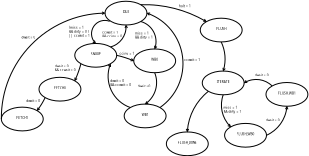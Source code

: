 <?xml version="1.0" encoding="UTF-8"?>
<dia:diagram xmlns:dia="http://www.lysator.liu.se/~alla/dia/">
  <dia:layer name="Background" visible="true" active="true">
    <dia:object type="Standard - Ellipse" version="0" id="O0">
      <dia:attribute name="obj_pos">
        <dia:point val="16.1,3.8"/>
      </dia:attribute>
      <dia:attribute name="obj_bb">
        <dia:rectangle val="16.05,3.75;24.7,8.7"/>
      </dia:attribute>
      <dia:attribute name="elem_corner">
        <dia:point val="16.1,3.8"/>
      </dia:attribute>
      <dia:attribute name="elem_width">
        <dia:real val="8.55"/>
      </dia:attribute>
      <dia:attribute name="elem_height">
        <dia:real val="4.85"/>
      </dia:attribute>
    </dia:object>
    <dia:object type="Standard - Text" version="1" id="O1">
      <dia:attribute name="obj_pos">
        <dia:point val="20.375,6.225"/>
      </dia:attribute>
      <dia:attribute name="obj_bb">
        <dia:rectangle val="19.655,5.63;21.095,7.178"/>
      </dia:attribute>
      <dia:attribute name="text">
        <dia:composite type="text">
          <dia:attribute name="string">
            <dia:string>#IDLE
#</dia:string>
          </dia:attribute>
          <dia:attribute name="font">
            <dia:font family="sans" style="0" name="Helvetica"/>
          </dia:attribute>
          <dia:attribute name="height">
            <dia:real val="0.8"/>
          </dia:attribute>
          <dia:attribute name="pos">
            <dia:point val="20.375,6.225"/>
          </dia:attribute>
          <dia:attribute name="color">
            <dia:color val="#000000"/>
          </dia:attribute>
          <dia:attribute name="alignment">
            <dia:enum val="1"/>
          </dia:attribute>
        </dia:composite>
      </dia:attribute>
      <dia:attribute name="valign">
        <dia:enum val="3"/>
      </dia:attribute>
      <dia:connections>
        <dia:connection handle="0" to="O0" connection="8"/>
      </dia:connections>
    </dia:object>
    <dia:object type="Standard - Ellipse" version="0" id="O2">
      <dia:attribute name="obj_pos">
        <dia:point val="21.96,13.54"/>
      </dia:attribute>
      <dia:attribute name="obj_bb">
        <dia:rectangle val="21.91,13.49;30.56,18.44"/>
      </dia:attribute>
      <dia:attribute name="elem_corner">
        <dia:point val="21.96,13.54"/>
      </dia:attribute>
      <dia:attribute name="elem_width">
        <dia:real val="8.55"/>
      </dia:attribute>
      <dia:attribute name="elem_height">
        <dia:real val="4.85"/>
      </dia:attribute>
    </dia:object>
    <dia:object type="Standard - Text" version="1" id="O3">
      <dia:attribute name="obj_pos">
        <dia:point val="26.235,15.965"/>
      </dia:attribute>
      <dia:attribute name="obj_bb">
        <dia:rectangle val="25.495,15.37;26.975,16.117"/>
      </dia:attribute>
      <dia:attribute name="text">
        <dia:composite type="text">
          <dia:attribute name="string">
            <dia:string>#WB0#</dia:string>
          </dia:attribute>
          <dia:attribute name="font">
            <dia:font family="sans" style="0" name="Helvetica"/>
          </dia:attribute>
          <dia:attribute name="height">
            <dia:real val="0.8"/>
          </dia:attribute>
          <dia:attribute name="pos">
            <dia:point val="26.235,15.965"/>
          </dia:attribute>
          <dia:attribute name="color">
            <dia:color val="#000000"/>
          </dia:attribute>
          <dia:attribute name="alignment">
            <dia:enum val="1"/>
          </dia:attribute>
        </dia:composite>
      </dia:attribute>
      <dia:attribute name="valign">
        <dia:enum val="3"/>
      </dia:attribute>
      <dia:connections>
        <dia:connection handle="0" to="O2" connection="8"/>
      </dia:connections>
    </dia:object>
    <dia:object type="Standard - Ellipse" version="0" id="O4">
      <dia:attribute name="obj_pos">
        <dia:point val="20.01,24.79"/>
      </dia:attribute>
      <dia:attribute name="obj_bb">
        <dia:rectangle val="19.96,24.74;28.61,29.69"/>
      </dia:attribute>
      <dia:attribute name="elem_corner">
        <dia:point val="20.01,24.79"/>
      </dia:attribute>
      <dia:attribute name="elem_width">
        <dia:real val="8.55"/>
      </dia:attribute>
      <dia:attribute name="elem_height">
        <dia:real val="4.85"/>
      </dia:attribute>
    </dia:object>
    <dia:object type="Standard - Text" version="1" id="O5">
      <dia:attribute name="obj_pos">
        <dia:point val="24.285,27.215"/>
      </dia:attribute>
      <dia:attribute name="obj_bb">
        <dia:rectangle val="23.544,26.62;25.026,27.367"/>
      </dia:attribute>
      <dia:attribute name="text">
        <dia:composite type="text">
          <dia:attribute name="string">
            <dia:string>#WB1#</dia:string>
          </dia:attribute>
          <dia:attribute name="font">
            <dia:font family="sans" style="0" name="Helvetica"/>
          </dia:attribute>
          <dia:attribute name="height">
            <dia:real val="0.8"/>
          </dia:attribute>
          <dia:attribute name="pos">
            <dia:point val="24.285,27.215"/>
          </dia:attribute>
          <dia:attribute name="color">
            <dia:color val="#000000"/>
          </dia:attribute>
          <dia:attribute name="alignment">
            <dia:enum val="1"/>
          </dia:attribute>
        </dia:composite>
      </dia:attribute>
      <dia:attribute name="valign">
        <dia:enum val="3"/>
      </dia:attribute>
      <dia:connections>
        <dia:connection handle="0" to="O4" connection="8"/>
      </dia:connections>
    </dia:object>
    <dia:object type="Standard - Ellipse" version="0" id="O6">
      <dia:attribute name="obj_pos">
        <dia:point val="2.62,19.33"/>
      </dia:attribute>
      <dia:attribute name="obj_bb">
        <dia:rectangle val="2.57,19.28;11.22,24.23"/>
      </dia:attribute>
      <dia:attribute name="elem_corner">
        <dia:point val="2.62,19.33"/>
      </dia:attribute>
      <dia:attribute name="elem_width">
        <dia:real val="8.55"/>
      </dia:attribute>
      <dia:attribute name="elem_height">
        <dia:real val="4.85"/>
      </dia:attribute>
    </dia:object>
    <dia:object type="Standard - Text" version="1" id="O7">
      <dia:attribute name="obj_pos">
        <dia:point val="6.895,21.755"/>
      </dia:attribute>
      <dia:attribute name="obj_bb">
        <dia:rectangle val="5.666,21.16;8.124,21.907"/>
      </dia:attribute>
      <dia:attribute name="text">
        <dia:composite type="text">
          <dia:attribute name="string">
            <dia:string>#FETCH0#</dia:string>
          </dia:attribute>
          <dia:attribute name="font">
            <dia:font family="sans" style="0" name="Helvetica"/>
          </dia:attribute>
          <dia:attribute name="height">
            <dia:real val="0.8"/>
          </dia:attribute>
          <dia:attribute name="pos">
            <dia:point val="6.895,21.755"/>
          </dia:attribute>
          <dia:attribute name="color">
            <dia:color val="#000000"/>
          </dia:attribute>
          <dia:attribute name="alignment">
            <dia:enum val="1"/>
          </dia:attribute>
        </dia:composite>
      </dia:attribute>
      <dia:attribute name="valign">
        <dia:enum val="3"/>
      </dia:attribute>
      <dia:connections>
        <dia:connection handle="0" to="O6" connection="8"/>
      </dia:connections>
    </dia:object>
    <dia:object type="Standard - Ellipse" version="0" id="O8">
      <dia:attribute name="obj_pos">
        <dia:point val="-5.07,25.42"/>
      </dia:attribute>
      <dia:attribute name="obj_bb">
        <dia:rectangle val="-5.12,25.37;3.53,30.32"/>
      </dia:attribute>
      <dia:attribute name="elem_corner">
        <dia:point val="-5.07,25.42"/>
      </dia:attribute>
      <dia:attribute name="elem_width">
        <dia:real val="8.55"/>
      </dia:attribute>
      <dia:attribute name="elem_height">
        <dia:real val="4.85"/>
      </dia:attribute>
    </dia:object>
    <dia:object type="Standard - Text" version="1" id="O9">
      <dia:attribute name="obj_pos">
        <dia:point val="-0.795,27.845"/>
      </dia:attribute>
      <dia:attribute name="obj_bb">
        <dia:rectangle val="-2.025,27.25;0.435,27.997"/>
      </dia:attribute>
      <dia:attribute name="text">
        <dia:composite type="text">
          <dia:attribute name="string">
            <dia:string>#FETCH1#</dia:string>
          </dia:attribute>
          <dia:attribute name="font">
            <dia:font family="sans" style="0" name="Helvetica"/>
          </dia:attribute>
          <dia:attribute name="height">
            <dia:real val="0.8"/>
          </dia:attribute>
          <dia:attribute name="pos">
            <dia:point val="-0.795,27.845"/>
          </dia:attribute>
          <dia:attribute name="color">
            <dia:color val="#000000"/>
          </dia:attribute>
          <dia:attribute name="alignment">
            <dia:enum val="1"/>
          </dia:attribute>
        </dia:composite>
      </dia:attribute>
      <dia:attribute name="valign">
        <dia:enum val="3"/>
      </dia:attribute>
      <dia:connections>
        <dia:connection handle="0" to="O8" connection="8"/>
      </dia:connections>
    </dia:object>
    <dia:object type="Standard - Ellipse" version="0" id="O10">
      <dia:attribute name="obj_pos">
        <dia:point val="35.54,7.26"/>
      </dia:attribute>
      <dia:attribute name="obj_bb">
        <dia:rectangle val="35.49,7.21;44.14,12.16"/>
      </dia:attribute>
      <dia:attribute name="elem_corner">
        <dia:point val="35.54,7.26"/>
      </dia:attribute>
      <dia:attribute name="elem_width">
        <dia:real val="8.55"/>
      </dia:attribute>
      <dia:attribute name="elem_height">
        <dia:real val="4.85"/>
      </dia:attribute>
    </dia:object>
    <dia:object type="Standard - Text" version="1" id="O11">
      <dia:attribute name="obj_pos">
        <dia:point val="39.815,9.685"/>
      </dia:attribute>
      <dia:attribute name="obj_bb">
        <dia:rectangle val="38.794,9.09;40.836,9.838"/>
      </dia:attribute>
      <dia:attribute name="text">
        <dia:composite type="text">
          <dia:attribute name="string">
            <dia:string>#FLUSH#</dia:string>
          </dia:attribute>
          <dia:attribute name="font">
            <dia:font family="sans" style="0" name="Helvetica"/>
          </dia:attribute>
          <dia:attribute name="height">
            <dia:real val="0.8"/>
          </dia:attribute>
          <dia:attribute name="pos">
            <dia:point val="39.815,9.685"/>
          </dia:attribute>
          <dia:attribute name="color">
            <dia:color val="#000000"/>
          </dia:attribute>
          <dia:attribute name="alignment">
            <dia:enum val="1"/>
          </dia:attribute>
        </dia:composite>
      </dia:attribute>
      <dia:attribute name="valign">
        <dia:enum val="3"/>
      </dia:attribute>
      <dia:connections>
        <dia:connection handle="0" to="O10" connection="8"/>
      </dia:connections>
    </dia:object>
    <dia:object type="Standard - Ellipse" version="0" id="O12">
      <dia:attribute name="obj_pos">
        <dia:point val="35.95,18.05"/>
      </dia:attribute>
      <dia:attribute name="obj_bb">
        <dia:rectangle val="35.9,18;44.55,22.95"/>
      </dia:attribute>
      <dia:attribute name="elem_corner">
        <dia:point val="35.95,18.05"/>
      </dia:attribute>
      <dia:attribute name="elem_width">
        <dia:real val="8.55"/>
      </dia:attribute>
      <dia:attribute name="elem_height">
        <dia:real val="4.85"/>
      </dia:attribute>
    </dia:object>
    <dia:object type="Standard - Text" version="1" id="O13">
      <dia:attribute name="obj_pos">
        <dia:point val="40.225,20.475"/>
      </dia:attribute>
      <dia:attribute name="obj_bb">
        <dia:rectangle val="38.932,19.88;41.517,20.628"/>
      </dia:attribute>
      <dia:attribute name="text">
        <dia:composite type="text">
          <dia:attribute name="string">
            <dia:string>#ITERATE#</dia:string>
          </dia:attribute>
          <dia:attribute name="font">
            <dia:font family="sans" style="0" name="Helvetica"/>
          </dia:attribute>
          <dia:attribute name="height">
            <dia:real val="0.8"/>
          </dia:attribute>
          <dia:attribute name="pos">
            <dia:point val="40.225,20.475"/>
          </dia:attribute>
          <dia:attribute name="color">
            <dia:color val="#000000"/>
          </dia:attribute>
          <dia:attribute name="alignment">
            <dia:enum val="1"/>
          </dia:attribute>
        </dia:composite>
      </dia:attribute>
      <dia:attribute name="valign">
        <dia:enum val="3"/>
      </dia:attribute>
      <dia:connections>
        <dia:connection handle="0" to="O12" connection="8"/>
      </dia:connections>
    </dia:object>
    <dia:object type="Standard - Ellipse" version="0" id="O14">
      <dia:attribute name="obj_pos">
        <dia:point val="40.51,28.74"/>
      </dia:attribute>
      <dia:attribute name="obj_bb">
        <dia:rectangle val="40.46,28.69;49.11,33.64"/>
      </dia:attribute>
      <dia:attribute name="elem_corner">
        <dia:point val="40.51,28.74"/>
      </dia:attribute>
      <dia:attribute name="elem_width">
        <dia:real val="8.55"/>
      </dia:attribute>
      <dia:attribute name="elem_height">
        <dia:real val="4.85"/>
      </dia:attribute>
    </dia:object>
    <dia:object type="Standard - Text" version="1" id="O15">
      <dia:attribute name="obj_pos">
        <dia:point val="44.785,31.165"/>
      </dia:attribute>
      <dia:attribute name="obj_bb">
        <dia:rectangle val="42.862,30.57;46.708,31.317"/>
      </dia:attribute>
      <dia:attribute name="text">
        <dia:composite type="text">
          <dia:attribute name="string">
            <dia:string>#FLUSH_WB0#</dia:string>
          </dia:attribute>
          <dia:attribute name="font">
            <dia:font family="sans" style="0" name="Helvetica"/>
          </dia:attribute>
          <dia:attribute name="height">
            <dia:real val="0.8"/>
          </dia:attribute>
          <dia:attribute name="pos">
            <dia:point val="44.785,31.165"/>
          </dia:attribute>
          <dia:attribute name="color">
            <dia:color val="#000000"/>
          </dia:attribute>
          <dia:attribute name="alignment">
            <dia:enum val="1"/>
          </dia:attribute>
        </dia:composite>
      </dia:attribute>
      <dia:attribute name="valign">
        <dia:enum val="3"/>
      </dia:attribute>
      <dia:connections>
        <dia:connection handle="0" to="O14" connection="8"/>
      </dia:connections>
    </dia:object>
    <dia:object type="Standard - Ellipse" version="0" id="O16">
      <dia:attribute name="obj_pos">
        <dia:point val="48.96,20.39"/>
      </dia:attribute>
      <dia:attribute name="obj_bb">
        <dia:rectangle val="48.91,20.34;57.56,25.29"/>
      </dia:attribute>
      <dia:attribute name="elem_corner">
        <dia:point val="48.96,20.39"/>
      </dia:attribute>
      <dia:attribute name="elem_width">
        <dia:real val="8.55"/>
      </dia:attribute>
      <dia:attribute name="elem_height">
        <dia:real val="4.85"/>
      </dia:attribute>
    </dia:object>
    <dia:object type="Standard - Text" version="1" id="O17">
      <dia:attribute name="obj_pos">
        <dia:point val="53.235,22.815"/>
      </dia:attribute>
      <dia:attribute name="obj_bb">
        <dia:rectangle val="51.311,22.22;55.159,22.968"/>
      </dia:attribute>
      <dia:attribute name="text">
        <dia:composite type="text">
          <dia:attribute name="string">
            <dia:string>#FLUSH_WB1#</dia:string>
          </dia:attribute>
          <dia:attribute name="font">
            <dia:font family="sans" style="0" name="Helvetica"/>
          </dia:attribute>
          <dia:attribute name="height">
            <dia:real val="0.8"/>
          </dia:attribute>
          <dia:attribute name="pos">
            <dia:point val="53.235,22.815"/>
          </dia:attribute>
          <dia:attribute name="color">
            <dia:color val="#000000"/>
          </dia:attribute>
          <dia:attribute name="alignment">
            <dia:enum val="1"/>
          </dia:attribute>
        </dia:composite>
      </dia:attribute>
      <dia:attribute name="valign">
        <dia:enum val="3"/>
      </dia:attribute>
      <dia:connections>
        <dia:connection handle="0" to="O16" connection="8"/>
      </dia:connections>
    </dia:object>
    <dia:object type="Standard - Ellipse" version="0" id="O18">
      <dia:attribute name="obj_pos">
        <dia:point val="28.62,30.48"/>
      </dia:attribute>
      <dia:attribute name="obj_bb">
        <dia:rectangle val="28.57,30.43;37.22,35.38"/>
      </dia:attribute>
      <dia:attribute name="elem_corner">
        <dia:point val="28.62,30.48"/>
      </dia:attribute>
      <dia:attribute name="elem_width">
        <dia:real val="8.55"/>
      </dia:attribute>
      <dia:attribute name="elem_height">
        <dia:real val="4.85"/>
      </dia:attribute>
    </dia:object>
    <dia:object type="Standard - Text" version="1" id="O19">
      <dia:attribute name="obj_pos">
        <dia:point val="32.895,32.905"/>
      </dia:attribute>
      <dia:attribute name="obj_bb">
        <dia:rectangle val="30.774,32.31;35.016,33.057"/>
      </dia:attribute>
      <dia:attribute name="text">
        <dia:composite type="text">
          <dia:attribute name="string">
            <dia:string>#FLUSH_DONE#</dia:string>
          </dia:attribute>
          <dia:attribute name="font">
            <dia:font family="sans" style="0" name="Helvetica"/>
          </dia:attribute>
          <dia:attribute name="height">
            <dia:real val="0.8"/>
          </dia:attribute>
          <dia:attribute name="pos">
            <dia:point val="32.895,32.905"/>
          </dia:attribute>
          <dia:attribute name="color">
            <dia:color val="#000000"/>
          </dia:attribute>
          <dia:attribute name="alignment">
            <dia:enum val="1"/>
          </dia:attribute>
        </dia:composite>
      </dia:attribute>
      <dia:attribute name="valign">
        <dia:enum val="3"/>
      </dia:attribute>
      <dia:connections>
        <dia:connection handle="0" to="O18" connection="8"/>
      </dia:connections>
    </dia:object>
    <dia:object type="Standard - Arc" version="0" id="O20">
      <dia:attribute name="obj_pos">
        <dia:point val="23.398,7.94"/>
      </dia:attribute>
      <dia:attribute name="obj_bb">
        <dia:rectangle val="23.331,7.873;26.779,13.607"/>
      </dia:attribute>
      <dia:attribute name="conn_endpoints">
        <dia:point val="23.398,7.94"/>
        <dia:point val="26.235,13.54"/>
      </dia:attribute>
      <dia:attribute name="curve_distance">
        <dia:real val="-1.385"/>
      </dia:attribute>
      <dia:attribute name="end_arrow">
        <dia:enum val="1"/>
      </dia:attribute>
      <dia:attribute name="end_arrow_length">
        <dia:real val="0.5"/>
      </dia:attribute>
      <dia:attribute name="end_arrow_width">
        <dia:real val="0.5"/>
      </dia:attribute>
      <dia:connections>
        <dia:connection handle="0" to="O0" connection="7"/>
        <dia:connection handle="1" to="O2" connection="1"/>
      </dia:connections>
    </dia:object>
    <dia:object type="Standard - Arc" version="0" id="O21">
      <dia:attribute name="obj_pos">
        <dia:point val="23.398,4.51"/>
      </dia:attribute>
      <dia:attribute name="obj_bb">
        <dia:rectangle val="23.337,4.449;36.853,8.031"/>
      </dia:attribute>
      <dia:attribute name="conn_endpoints">
        <dia:point val="23.398,4.51"/>
        <dia:point val="36.792,7.97"/>
      </dia:attribute>
      <dia:attribute name="curve_distance">
        <dia:real val="-0.986"/>
      </dia:attribute>
      <dia:attribute name="end_arrow">
        <dia:enum val="1"/>
      </dia:attribute>
      <dia:attribute name="end_arrow_length">
        <dia:real val="0.5"/>
      </dia:attribute>
      <dia:attribute name="end_arrow_width">
        <dia:real val="0.5"/>
      </dia:attribute>
      <dia:connections>
        <dia:connection handle="0" to="O0" connection="2"/>
        <dia:connection handle="1" to="O10" connection="0"/>
      </dia:connections>
    </dia:object>
    <dia:object type="Standard - Arc" version="0" id="O22">
      <dia:attribute name="obj_pos">
        <dia:point val="17.05,7.9"/>
      </dia:attribute>
      <dia:attribute name="obj_bb">
        <dia:rectangle val="13.291,7.663;17.119,12.484"/>
      </dia:attribute>
      <dia:attribute name="conn_endpoints">
        <dia:point val="17.05,7.9"/>
        <dia:point val="14.2,12.415"/>
      </dia:attribute>
      <dia:attribute name="curve_distance">
        <dia:real val="2.205"/>
      </dia:attribute>
      <dia:attribute name="end_arrow">
        <dia:enum val="1"/>
      </dia:attribute>
      <dia:attribute name="end_arrow_length">
        <dia:real val="0.5"/>
      </dia:attribute>
      <dia:attribute name="end_arrow_width">
        <dia:real val="0.5"/>
      </dia:attribute>
      <dia:connections>
        <dia:connection handle="1" to="O42" connection="1"/>
      </dia:connections>
    </dia:object>
    <dia:object type="Standard - Arc" version="0" id="O23">
      <dia:attribute name="obj_pos">
        <dia:point val="26.235,18.39"/>
      </dia:attribute>
      <dia:attribute name="obj_bb">
        <dia:rectangle val="24.223,18.328;26.678,24.852"/>
      </dia:attribute>
      <dia:attribute name="conn_endpoints">
        <dia:point val="26.235,18.39"/>
        <dia:point val="24.285,24.79"/>
      </dia:attribute>
      <dia:attribute name="curve_distance">
        <dia:real val="-1.189"/>
      </dia:attribute>
      <dia:attribute name="end_arrow">
        <dia:enum val="1"/>
      </dia:attribute>
      <dia:attribute name="end_arrow_length">
        <dia:real val="0.5"/>
      </dia:attribute>
      <dia:attribute name="end_arrow_width">
        <dia:real val="0.5"/>
      </dia:attribute>
      <dia:connections>
        <dia:connection handle="0" to="O2" connection="6"/>
        <dia:connection handle="1" to="O4" connection="1"/>
      </dia:connections>
    </dia:object>
    <dia:object type="Standard - Arc" version="0" id="O24">
      <dia:attribute name="obj_pos">
        <dia:point val="21.262,25.5"/>
      </dia:attribute>
      <dia:attribute name="obj_bb">
        <dia:rectangle val="16.666,16.489;21.328,25.566"/>
      </dia:attribute>
      <dia:attribute name="conn_endpoints">
        <dia:point val="21.262,25.5"/>
        <dia:point val="17.223,16.555"/>
      </dia:attribute>
      <dia:attribute name="curve_distance">
        <dia:real val="-2.109"/>
      </dia:attribute>
      <dia:attribute name="end_arrow">
        <dia:enum val="1"/>
      </dia:attribute>
      <dia:attribute name="end_arrow_length">
        <dia:real val="0.5"/>
      </dia:attribute>
      <dia:attribute name="end_arrow_width">
        <dia:real val="0.5"/>
      </dia:attribute>
      <dia:connections>
        <dia:connection handle="0" to="O4" connection="0"/>
        <dia:connection handle="1" to="O42" connection="7"/>
      </dia:connections>
    </dia:object>
    <dia:object type="Standard - Arc" version="0" id="O25">
      <dia:attribute name="obj_pos">
        <dia:point val="3.872,23.47"/>
      </dia:attribute>
      <dia:attribute name="obj_bb">
        <dia:rectangle val="2.159,23.401;3.941,26.199"/>
      </dia:attribute>
      <dia:attribute name="conn_endpoints">
        <dia:point val="3.872,23.47"/>
        <dia:point val="2.228,26.13"/>
      </dia:attribute>
      <dia:attribute name="curve_distance">
        <dia:real val="-0.083"/>
      </dia:attribute>
      <dia:attribute name="end_arrow">
        <dia:enum val="1"/>
      </dia:attribute>
      <dia:attribute name="end_arrow_length">
        <dia:real val="0.5"/>
      </dia:attribute>
      <dia:attribute name="end_arrow_width">
        <dia:real val="0.5"/>
      </dia:attribute>
      <dia:connections>
        <dia:connection handle="0" to="O6" connection="5"/>
        <dia:connection handle="1" to="O8" connection="2"/>
      </dia:connections>
    </dia:object>
    <dia:object type="Standard - Arc" version="0" id="O26">
      <dia:attribute name="obj_pos">
        <dia:point val="-5.07,27.845"/>
      </dia:attribute>
      <dia:attribute name="obj_bb">
        <dia:rectangle val="-5.141,5.902;16.171,27.916"/>
      </dia:attribute>
      <dia:attribute name="conn_endpoints">
        <dia:point val="-5.07,27.845"/>
        <dia:point val="16.1,6.225"/>
      </dia:attribute>
      <dia:attribute name="curve_distance">
        <dia:real val="-6.252"/>
      </dia:attribute>
      <dia:attribute name="end_arrow">
        <dia:enum val="1"/>
      </dia:attribute>
      <dia:attribute name="end_arrow_length">
        <dia:real val="0.5"/>
      </dia:attribute>
      <dia:attribute name="end_arrow_width">
        <dia:real val="0.5"/>
      </dia:attribute>
      <dia:connections>
        <dia:connection handle="0" to="O8" connection="3"/>
        <dia:connection handle="1" to="O0" connection="3"/>
      </dia:connections>
    </dia:object>
    <dia:object type="Standard - Arc" version="0" id="O27">
      <dia:attribute name="obj_pos">
        <dia:point val="39.815,12.11"/>
      </dia:attribute>
      <dia:attribute name="obj_bb">
        <dia:rectangle val="39.762,12.057;40.742,18.103"/>
      </dia:attribute>
      <dia:attribute name="conn_endpoints">
        <dia:point val="39.815,12.11"/>
        <dia:point val="40.225,18.05"/>
      </dia:attribute>
      <dia:attribute name="curve_distance">
        <dia:real val="-0.57"/>
      </dia:attribute>
      <dia:attribute name="end_arrow">
        <dia:enum val="1"/>
      </dia:attribute>
      <dia:attribute name="end_arrow_length">
        <dia:real val="0.5"/>
      </dia:attribute>
      <dia:attribute name="end_arrow_width">
        <dia:real val="0.5"/>
      </dia:attribute>
      <dia:connections>
        <dia:connection handle="0" to="O10" connection="6"/>
        <dia:connection handle="1" to="O12" connection="1"/>
      </dia:connections>
    </dia:object>
    <dia:object type="Standard - Arc" version="0" id="O28">
      <dia:attribute name="obj_pos">
        <dia:point val="40.225,22.9"/>
      </dia:attribute>
      <dia:attribute name="obj_bb">
        <dia:rectangle val="39.807,22.84;41.822,29.51"/>
      </dia:attribute>
      <dia:attribute name="conn_endpoints">
        <dia:point val="40.225,22.9"/>
        <dia:point val="41.762,29.45"/>
      </dia:attribute>
      <dia:attribute name="curve_distance">
        <dia:real val="1"/>
      </dia:attribute>
      <dia:attribute name="end_arrow">
        <dia:enum val="1"/>
      </dia:attribute>
      <dia:attribute name="end_arrow_length">
        <dia:real val="0.5"/>
      </dia:attribute>
      <dia:attribute name="end_arrow_width">
        <dia:real val="0.5"/>
      </dia:attribute>
      <dia:connections>
        <dia:connection handle="0" to="O12" connection="6"/>
        <dia:connection handle="1" to="O14" connection="0"/>
      </dia:connections>
    </dia:object>
    <dia:object type="Standard - Arc" version="0" id="O29">
      <dia:attribute name="obj_pos">
        <dia:point val="49.06,31.165"/>
      </dia:attribute>
      <dia:attribute name="obj_bb">
        <dia:rectangle val="48.99,25.17;53.515,31.235"/>
      </dia:attribute>
      <dia:attribute name="conn_endpoints">
        <dia:point val="49.06,31.165"/>
        <dia:point val="53.235,25.24"/>
      </dia:attribute>
      <dia:attribute name="curve_distance">
        <dia:real val="1"/>
      </dia:attribute>
      <dia:attribute name="end_arrow">
        <dia:enum val="1"/>
      </dia:attribute>
      <dia:attribute name="end_arrow_length">
        <dia:real val="0.5"/>
      </dia:attribute>
      <dia:attribute name="end_arrow_width">
        <dia:real val="0.5"/>
      </dia:attribute>
      <dia:connections>
        <dia:connection handle="0" to="O14" connection="4"/>
        <dia:connection handle="1" to="O16" connection="6"/>
      </dia:connections>
    </dia:object>
    <dia:object type="Standard - Arc" version="0" id="O30">
      <dia:attribute name="obj_pos">
        <dia:point val="50.212,21.1"/>
      </dia:attribute>
      <dia:attribute name="obj_bb">
        <dia:rectangle val="44.445,19.716;50.267,21.155"/>
      </dia:attribute>
      <dia:attribute name="conn_endpoints">
        <dia:point val="50.212,21.1"/>
        <dia:point val="44.5,20.475"/>
      </dia:attribute>
      <dia:attribute name="curve_distance">
        <dia:real val="1"/>
      </dia:attribute>
      <dia:attribute name="end_arrow">
        <dia:enum val="1"/>
      </dia:attribute>
      <dia:attribute name="end_arrow_length">
        <dia:real val="0.5"/>
      </dia:attribute>
      <dia:attribute name="end_arrow_width">
        <dia:real val="0.5"/>
      </dia:attribute>
      <dia:connections>
        <dia:connection handle="0" to="O16" connection="0"/>
        <dia:connection handle="1" to="O12" connection="4"/>
      </dia:connections>
    </dia:object>
    <dia:object type="Standard - Arc" version="0" id="O31">
      <dia:attribute name="obj_pos">
        <dia:point val="37.202,22.19"/>
      </dia:attribute>
      <dia:attribute name="obj_bb">
        <dia:rectangle val="32.603,22.122;37.27,30.547"/>
      </dia:attribute>
      <dia:attribute name="conn_endpoints">
        <dia:point val="37.202,22.19"/>
        <dia:point val="32.895,30.48"/>
      </dia:attribute>
      <dia:attribute name="curve_distance">
        <dia:real val="1"/>
      </dia:attribute>
      <dia:attribute name="end_arrow">
        <dia:enum val="1"/>
      </dia:attribute>
      <dia:attribute name="end_arrow_length">
        <dia:real val="0.5"/>
      </dia:attribute>
      <dia:attribute name="end_arrow_width">
        <dia:real val="0.5"/>
      </dia:attribute>
      <dia:connections>
        <dia:connection handle="0" to="O12" connection="5"/>
        <dia:connection handle="1" to="O18" connection="1"/>
      </dia:connections>
    </dia:object>
    <dia:object type="Standard - Text" version="1" id="O32">
      <dia:attribute name="obj_pos">
        <dia:point val="22.75,21.4"/>
      </dia:attribute>
      <dia:attribute name="obj_bb">
        <dia:rectangle val="22.75,20.786;25.659,21.59"/>
      </dia:attribute>
      <dia:attribute name="text">
        <dia:composite type="text">
          <dia:attribute name="string">
            <dia:string>#dwait =0#</dia:string>
          </dia:attribute>
          <dia:attribute name="font">
            <dia:font family="sans" style="0" name="Helvetica"/>
          </dia:attribute>
          <dia:attribute name="height">
            <dia:real val="0.8"/>
          </dia:attribute>
          <dia:attribute name="pos">
            <dia:point val="22.75,21.4"/>
          </dia:attribute>
          <dia:attribute name="color">
            <dia:color val="#000000"/>
          </dia:attribute>
          <dia:attribute name="alignment">
            <dia:enum val="0"/>
          </dia:attribute>
        </dia:composite>
      </dia:attribute>
      <dia:attribute name="valign">
        <dia:enum val="3"/>
      </dia:attribute>
    </dia:object>
    <dia:object type="Standard - Text" version="1" id="O33">
      <dia:attribute name="obj_pos">
        <dia:point val="17.15,20.3"/>
      </dia:attribute>
      <dia:attribute name="obj_bb">
        <dia:rectangle val="17.15,19.705;21.745,21.253"/>
      </dia:attribute>
      <dia:attribute name="text">
        <dia:composite type="text">
          <dia:attribute name="string">
            <dia:string>#dwait = 0 
&amp;&amp; ccwait = 0#</dia:string>
          </dia:attribute>
          <dia:attribute name="font">
            <dia:font family="sans" style="0" name="Helvetica"/>
          </dia:attribute>
          <dia:attribute name="height">
            <dia:real val="0.8"/>
          </dia:attribute>
          <dia:attribute name="pos">
            <dia:point val="17.15,20.3"/>
          </dia:attribute>
          <dia:attribute name="color">
            <dia:color val="#000000"/>
          </dia:attribute>
          <dia:attribute name="alignment">
            <dia:enum val="0"/>
          </dia:attribute>
        </dia:composite>
      </dia:attribute>
      <dia:attribute name="valign">
        <dia:enum val="3"/>
      </dia:attribute>
    </dia:object>
    <dia:object type="Standard - Text" version="1" id="O34">
      <dia:attribute name="obj_pos">
        <dia:point val="0.01,24.385"/>
      </dia:attribute>
      <dia:attribute name="obj_bb">
        <dia:rectangle val="0.01,23.79;3.103,24.538"/>
      </dia:attribute>
      <dia:attribute name="text">
        <dia:composite type="text">
          <dia:attribute name="string">
            <dia:string>#dwait = 0#</dia:string>
          </dia:attribute>
          <dia:attribute name="font">
            <dia:font family="sans" style="0" name="Helvetica"/>
          </dia:attribute>
          <dia:attribute name="height">
            <dia:real val="0.8"/>
          </dia:attribute>
          <dia:attribute name="pos">
            <dia:point val="0.01,24.385"/>
          </dia:attribute>
          <dia:attribute name="color">
            <dia:color val="#000000"/>
          </dia:attribute>
          <dia:attribute name="alignment">
            <dia:enum val="0"/>
          </dia:attribute>
        </dia:composite>
      </dia:attribute>
      <dia:attribute name="valign">
        <dia:enum val="3"/>
      </dia:attribute>
    </dia:object>
    <dia:object type="Standard - Text" version="1" id="O35">
      <dia:attribute name="obj_pos">
        <dia:point val="-0.98,11.425"/>
      </dia:attribute>
      <dia:attribute name="obj_bb">
        <dia:rectangle val="-0.98,10.83;2.112,11.578"/>
      </dia:attribute>
      <dia:attribute name="text">
        <dia:composite type="text">
          <dia:attribute name="string">
            <dia:string>#dwait = 0#</dia:string>
          </dia:attribute>
          <dia:attribute name="font">
            <dia:font family="sans" style="0" name="Helvetica"/>
          </dia:attribute>
          <dia:attribute name="height">
            <dia:real val="0.8"/>
          </dia:attribute>
          <dia:attribute name="pos">
            <dia:point val="-0.98,11.425"/>
          </dia:attribute>
          <dia:attribute name="color">
            <dia:color val="#000000"/>
          </dia:attribute>
          <dia:attribute name="alignment">
            <dia:enum val="0"/>
          </dia:attribute>
        </dia:composite>
      </dia:attribute>
      <dia:attribute name="valign">
        <dia:enum val="3"/>
      </dia:attribute>
    </dia:object>
    <dia:object type="Standard - Text" version="1" id="O36">
      <dia:attribute name="obj_pos">
        <dia:point val="22.2,10.6"/>
      </dia:attribute>
      <dia:attribute name="obj_bb">
        <dia:rectangle val="22.2,10.005;26.23,11.553"/>
      </dia:attribute>
      <dia:attribute name="text">
        <dia:composite type="text">
          <dia:attribute name="string">
            <dia:string>#miss = 1
&amp;&amp; dirty = 1#</dia:string>
          </dia:attribute>
          <dia:attribute name="font">
            <dia:font family="sans" style="0" name="Helvetica"/>
          </dia:attribute>
          <dia:attribute name="height">
            <dia:real val="0.8"/>
          </dia:attribute>
          <dia:attribute name="pos">
            <dia:point val="22.2,10.6"/>
          </dia:attribute>
          <dia:attribute name="color">
            <dia:color val="#000000"/>
          </dia:attribute>
          <dia:attribute name="alignment">
            <dia:enum val="0"/>
          </dia:attribute>
        </dia:composite>
      </dia:attribute>
      <dia:attribute name="valign">
        <dia:enum val="3"/>
      </dia:attribute>
    </dia:object>
    <dia:object type="Standard - Text" version="1" id="O37">
      <dia:attribute name="obj_pos">
        <dia:point val="8.76,9.435"/>
      </dia:attribute>
      <dia:attribute name="obj_bb">
        <dia:rectangle val="8.76,8.84;13.238,11.188"/>
      </dia:attribute>
      <dia:attribute name="text">
        <dia:composite type="text">
          <dia:attribute name="string">
            <dia:string>#(miss = 1
&amp;&amp; dirty = 0 )
|| ccwait = 1#</dia:string>
          </dia:attribute>
          <dia:attribute name="font">
            <dia:font family="sans" style="0" name="Helvetica"/>
          </dia:attribute>
          <dia:attribute name="height">
            <dia:real val="0.8"/>
          </dia:attribute>
          <dia:attribute name="pos">
            <dia:point val="8.76,9.435"/>
          </dia:attribute>
          <dia:attribute name="color">
            <dia:color val="#000000"/>
          </dia:attribute>
          <dia:attribute name="alignment">
            <dia:enum val="0"/>
          </dia:attribute>
        </dia:composite>
      </dia:attribute>
      <dia:attribute name="valign">
        <dia:enum val="3"/>
      </dia:attribute>
    </dia:object>
    <dia:object type="Standard - Text" version="1" id="O38">
      <dia:attribute name="obj_pos">
        <dia:point val="31.2,5.05"/>
      </dia:attribute>
      <dia:attribute name="obj_bb">
        <dia:rectangle val="31.2,4.455;33.773,5.202"/>
      </dia:attribute>
      <dia:attribute name="text">
        <dia:composite type="text">
          <dia:attribute name="string">
            <dia:string>#halt = 1#</dia:string>
          </dia:attribute>
          <dia:attribute name="font">
            <dia:font family="sans" style="0" name="Helvetica"/>
          </dia:attribute>
          <dia:attribute name="height">
            <dia:real val="0.8"/>
          </dia:attribute>
          <dia:attribute name="pos">
            <dia:point val="31.2,5.05"/>
          </dia:attribute>
          <dia:attribute name="color">
            <dia:color val="#000000"/>
          </dia:attribute>
          <dia:attribute name="alignment">
            <dia:enum val="0"/>
          </dia:attribute>
        </dia:composite>
      </dia:attribute>
      <dia:attribute name="valign">
        <dia:enum val="3"/>
      </dia:attribute>
    </dia:object>
    <dia:object type="Standard - Text" version="1" id="O39">
      <dia:attribute name="obj_pos">
        <dia:point val="48.9,28.35"/>
      </dia:attribute>
      <dia:attribute name="obj_bb">
        <dia:rectangle val="48.9,27.736;52.011,28.54"/>
      </dia:attribute>
      <dia:attribute name="text">
        <dia:composite type="text">
          <dia:attribute name="string">
            <dia:string>#dwait = 0#</dia:string>
          </dia:attribute>
          <dia:attribute name="font">
            <dia:font family="sans" style="0" name="Helvetica"/>
          </dia:attribute>
          <dia:attribute name="height">
            <dia:real val="0.8"/>
          </dia:attribute>
          <dia:attribute name="pos">
            <dia:point val="48.9,28.35"/>
          </dia:attribute>
          <dia:attribute name="color">
            <dia:color val="#000000"/>
          </dia:attribute>
          <dia:attribute name="alignment">
            <dia:enum val="0"/>
          </dia:attribute>
        </dia:composite>
      </dia:attribute>
      <dia:attribute name="valign">
        <dia:enum val="3"/>
      </dia:attribute>
    </dia:object>
    <dia:object type="Standard - Text" version="1" id="O40">
      <dia:attribute name="obj_pos">
        <dia:point val="46.65,19.15"/>
      </dia:attribute>
      <dia:attribute name="obj_bb">
        <dia:rectangle val="46.65,18.536;49.761,19.34"/>
      </dia:attribute>
      <dia:attribute name="text">
        <dia:composite type="text">
          <dia:attribute name="string">
            <dia:string>#dwait = 0#</dia:string>
          </dia:attribute>
          <dia:attribute name="font">
            <dia:font family="sans" style="0" name="Helvetica"/>
          </dia:attribute>
          <dia:attribute name="height">
            <dia:real val="0.8"/>
          </dia:attribute>
          <dia:attribute name="pos">
            <dia:point val="46.65,19.15"/>
          </dia:attribute>
          <dia:attribute name="color">
            <dia:color val="#000000"/>
          </dia:attribute>
          <dia:attribute name="alignment">
            <dia:enum val="0"/>
          </dia:attribute>
        </dia:composite>
      </dia:attribute>
      <dia:attribute name="valign">
        <dia:enum val="3"/>
      </dia:attribute>
    </dia:object>
    <dia:object type="Standard - Text" version="1" id="O41">
      <dia:attribute name="obj_pos">
        <dia:point val="40.3,25.75"/>
      </dia:attribute>
      <dia:attribute name="obj_bb">
        <dia:rectangle val="40.3,25.155;44.33,26.703"/>
      </dia:attribute>
      <dia:attribute name="text">
        <dia:composite type="text">
          <dia:attribute name="string">
            <dia:string>#miss = 1
&amp;&amp; dirty = 1#</dia:string>
          </dia:attribute>
          <dia:attribute name="font">
            <dia:font family="sans" style="0" name="Helvetica"/>
          </dia:attribute>
          <dia:attribute name="height">
            <dia:real val="0.8"/>
          </dia:attribute>
          <dia:attribute name="pos">
            <dia:point val="40.3,25.75"/>
          </dia:attribute>
          <dia:attribute name="color">
            <dia:color val="#000000"/>
          </dia:attribute>
          <dia:attribute name="alignment">
            <dia:enum val="0"/>
          </dia:attribute>
        </dia:composite>
      </dia:attribute>
      <dia:attribute name="valign">
        <dia:enum val="3"/>
      </dia:attribute>
    </dia:object>
    <dia:object type="Standard - Ellipse" version="0" id="O42">
      <dia:attribute name="obj_pos">
        <dia:point val="9.925,12.415"/>
      </dia:attribute>
      <dia:attribute name="obj_bb">
        <dia:rectangle val="9.875,12.365;18.525,17.315"/>
      </dia:attribute>
      <dia:attribute name="elem_corner">
        <dia:point val="9.925,12.415"/>
      </dia:attribute>
      <dia:attribute name="elem_width">
        <dia:real val="8.55"/>
      </dia:attribute>
      <dia:attribute name="elem_height">
        <dia:real val="4.85"/>
      </dia:attribute>
    </dia:object>
    <dia:object type="Standard - Text" version="1" id="O43">
      <dia:attribute name="obj_pos">
        <dia:point val="14.2,14.84"/>
      </dia:attribute>
      <dia:attribute name="obj_bb">
        <dia:rectangle val="13.062,14.245;15.338,14.992"/>
      </dia:attribute>
      <dia:attribute name="text">
        <dia:composite type="text">
          <dia:attribute name="string">
            <dia:string>#SNOOP#</dia:string>
          </dia:attribute>
          <dia:attribute name="font">
            <dia:font family="sans" style="0" name="Helvetica"/>
          </dia:attribute>
          <dia:attribute name="height">
            <dia:real val="0.8"/>
          </dia:attribute>
          <dia:attribute name="pos">
            <dia:point val="14.2,14.84"/>
          </dia:attribute>
          <dia:attribute name="color">
            <dia:color val="#000000"/>
          </dia:attribute>
          <dia:attribute name="alignment">
            <dia:enum val="1"/>
          </dia:attribute>
        </dia:composite>
      </dia:attribute>
      <dia:attribute name="valign">
        <dia:enum val="3"/>
      </dia:attribute>
      <dia:connections>
        <dia:connection handle="0" to="O42" connection="8"/>
      </dia:connections>
    </dia:object>
    <dia:object type="Standard - Arc" version="0" id="O44">
      <dia:attribute name="obj_pos">
        <dia:point val="11.177,16.555"/>
      </dia:attribute>
      <dia:attribute name="obj_bb">
        <dia:rectangle val="9.854,16.491;11.241,20.104"/>
      </dia:attribute>
      <dia:attribute name="conn_endpoints">
        <dia:point val="11.177,16.555"/>
        <dia:point val="9.918,20.04"/>
      </dia:attribute>
      <dia:attribute name="curve_distance">
        <dia:real val="-0.083"/>
      </dia:attribute>
      <dia:attribute name="end_arrow">
        <dia:enum val="1"/>
      </dia:attribute>
      <dia:attribute name="end_arrow_length">
        <dia:real val="0.5"/>
      </dia:attribute>
      <dia:attribute name="end_arrow_width">
        <dia:real val="0.5"/>
      </dia:attribute>
      <dia:connections>
        <dia:connection handle="0" to="O42" connection="5"/>
        <dia:connection handle="1" to="O6" connection="2"/>
      </dia:connections>
    </dia:object>
    <dia:object type="Standard - Text" version="1" id="O45">
      <dia:attribute name="obj_pos">
        <dia:point val="5.834,17.31"/>
      </dia:attribute>
      <dia:attribute name="obj_bb">
        <dia:rectangle val="5.834,16.715;10.429,18.262"/>
      </dia:attribute>
      <dia:attribute name="text">
        <dia:composite type="text">
          <dia:attribute name="string">
            <dia:string>#dwait = 0 
&amp;&amp; ccwait = 0#</dia:string>
          </dia:attribute>
          <dia:attribute name="font">
            <dia:font family="sans" style="0" name="Helvetica"/>
          </dia:attribute>
          <dia:attribute name="height">
            <dia:real val="0.8"/>
          </dia:attribute>
          <dia:attribute name="pos">
            <dia:point val="5.834,17.31"/>
          </dia:attribute>
          <dia:attribute name="color">
            <dia:color val="#000000"/>
          </dia:attribute>
          <dia:attribute name="alignment">
            <dia:enum val="0"/>
          </dia:attribute>
        </dia:composite>
      </dia:attribute>
      <dia:attribute name="valign">
        <dia:enum val="3"/>
      </dia:attribute>
    </dia:object>
    <dia:object type="Standard - Arc" version="0" id="O46">
      <dia:attribute name="obj_pos">
        <dia:point val="18.475,14.84"/>
      </dia:attribute>
      <dia:attribute name="obj_bb">
        <dia:rectangle val="18.412,14.777;22.023,16.028"/>
      </dia:attribute>
      <dia:attribute name="conn_endpoints">
        <dia:point val="18.475,14.84"/>
        <dia:point val="21.96,15.965"/>
      </dia:attribute>
      <dia:attribute name="curve_distance">
        <dia:real val="-0.083"/>
      </dia:attribute>
      <dia:attribute name="end_arrow">
        <dia:enum val="1"/>
      </dia:attribute>
      <dia:attribute name="end_arrow_length">
        <dia:real val="0.5"/>
      </dia:attribute>
      <dia:attribute name="end_arrow_width">
        <dia:real val="0.5"/>
      </dia:attribute>
      <dia:connections>
        <dia:connection handle="0" to="O42" connection="4"/>
        <dia:connection handle="1" to="O2" connection="3"/>
      </dia:connections>
    </dia:object>
    <dia:object type="Standard - Text" version="1" id="O47">
      <dia:attribute name="obj_pos">
        <dia:point val="19.059,14.7"/>
      </dia:attribute>
      <dia:attribute name="obj_bb">
        <dia:rectangle val="19.059,14.105;22.077,14.852"/>
      </dia:attribute>
      <dia:attribute name="text">
        <dia:composite type="text">
          <dia:attribute name="string">
            <dia:string>#ccinv = 1#</dia:string>
          </dia:attribute>
          <dia:attribute name="font">
            <dia:font family="sans" style="0" name="Helvetica"/>
          </dia:attribute>
          <dia:attribute name="height">
            <dia:real val="0.8"/>
          </dia:attribute>
          <dia:attribute name="pos">
            <dia:point val="19.059,14.7"/>
          </dia:attribute>
          <dia:attribute name="color">
            <dia:color val="#000000"/>
          </dia:attribute>
          <dia:attribute name="alignment">
            <dia:enum val="0"/>
          </dia:attribute>
        </dia:composite>
      </dia:attribute>
      <dia:attribute name="valign">
        <dia:enum val="3"/>
      </dia:attribute>
    </dia:object>
    <dia:object type="Standard - Arc" version="0" id="O48">
      <dia:attribute name="obj_pos">
        <dia:point val="27.308,25.5"/>
      </dia:attribute>
      <dia:attribute name="obj_bb">
        <dia:rectangle val="24.594,6.123;32.062,25.557"/>
      </dia:attribute>
      <dia:attribute name="conn_endpoints">
        <dia:point val="27.308,25.5"/>
        <dia:point val="24.65,6.225"/>
      </dia:attribute>
      <dia:attribute name="curve_distance">
        <dia:real val="5.988"/>
      </dia:attribute>
      <dia:attribute name="end_arrow">
        <dia:enum val="1"/>
      </dia:attribute>
      <dia:attribute name="end_arrow_length">
        <dia:real val="0.5"/>
      </dia:attribute>
      <dia:attribute name="end_arrow_width">
        <dia:real val="0.5"/>
      </dia:attribute>
      <dia:connections>
        <dia:connection handle="0" to="O4" connection="2"/>
        <dia:connection handle="1" to="O0" connection="4"/>
      </dia:connections>
    </dia:object>
    <dia:object type="Standard - Text" version="1" id="O49">
      <dia:attribute name="obj_pos">
        <dia:point val="32.259,16"/>
      </dia:attribute>
      <dia:attribute name="obj_bb">
        <dia:rectangle val="32.259,15.405;35.654,16.152"/>
      </dia:attribute>
      <dia:attribute name="text">
        <dia:composite type="text">
          <dia:attribute name="string">
            <dia:string>#ccwait = 1#</dia:string>
          </dia:attribute>
          <dia:attribute name="font">
            <dia:font family="sans" style="0" name="Helvetica"/>
          </dia:attribute>
          <dia:attribute name="height">
            <dia:real val="0.8"/>
          </dia:attribute>
          <dia:attribute name="pos">
            <dia:point val="32.259,16"/>
          </dia:attribute>
          <dia:attribute name="color">
            <dia:color val="#000000"/>
          </dia:attribute>
          <dia:attribute name="alignment">
            <dia:enum val="0"/>
          </dia:attribute>
        </dia:composite>
      </dia:attribute>
      <dia:attribute name="valign">
        <dia:enum val="3"/>
      </dia:attribute>
    </dia:object>
    <dia:object type="Standard - Arc" version="0" id="O50">
      <dia:attribute name="obj_pos">
        <dia:point val="17.223,13.125"/>
      </dia:attribute>
      <dia:attribute name="obj_bb">
        <dia:rectangle val="17.153,8.58;20.762,13.195"/>
      </dia:attribute>
      <dia:attribute name="conn_endpoints">
        <dia:point val="17.223,13.125"/>
        <dia:point val="20.375,8.65"/>
      </dia:attribute>
      <dia:attribute name="curve_distance">
        <dia:real val="1"/>
      </dia:attribute>
      <dia:attribute name="end_arrow">
        <dia:enum val="1"/>
      </dia:attribute>
      <dia:attribute name="end_arrow_length">
        <dia:real val="0.5"/>
      </dia:attribute>
      <dia:attribute name="end_arrow_width">
        <dia:real val="0.5"/>
      </dia:attribute>
      <dia:connections>
        <dia:connection handle="0" to="O42" connection="2"/>
        <dia:connection handle="1" to="O0" connection="6"/>
      </dia:connections>
    </dia:object>
    <dia:object type="Standard - Text" version="1" id="O51">
      <dia:attribute name="obj_pos">
        <dia:point val="15.509,10.4"/>
      </dia:attribute>
      <dia:attribute name="obj_bb">
        <dia:rectangle val="15.509,9.805;19.727,11.352"/>
      </dia:attribute>
      <dia:attribute name="text">
        <dia:composite type="text">
          <dia:attribute name="string">
            <dia:string>#ccwait = 1
&amp;&amp; ccinv = 0#</dia:string>
          </dia:attribute>
          <dia:attribute name="font">
            <dia:font family="sans" style="0" name="Helvetica"/>
          </dia:attribute>
          <dia:attribute name="height">
            <dia:real val="0.8"/>
          </dia:attribute>
          <dia:attribute name="pos">
            <dia:point val="15.509,10.4"/>
          </dia:attribute>
          <dia:attribute name="color">
            <dia:color val="#000000"/>
          </dia:attribute>
          <dia:attribute name="alignment">
            <dia:enum val="0"/>
          </dia:attribute>
        </dia:composite>
      </dia:attribute>
      <dia:attribute name="valign">
        <dia:enum val="3"/>
      </dia:attribute>
    </dia:object>
  </dia:layer>
</dia:diagram>
